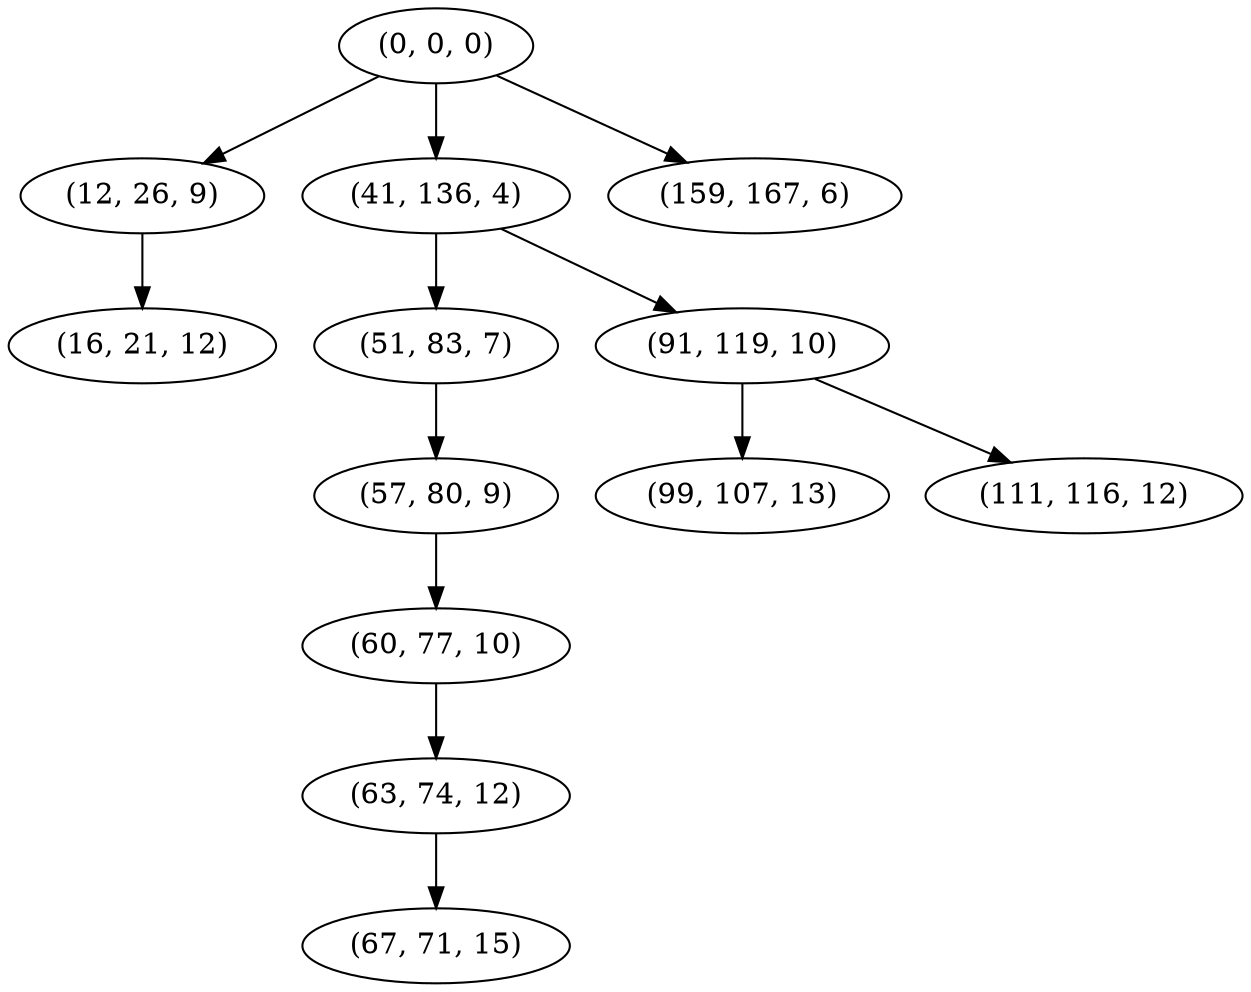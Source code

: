 digraph tree {
    "(0, 0, 0)";
    "(12, 26, 9)";
    "(16, 21, 12)";
    "(41, 136, 4)";
    "(51, 83, 7)";
    "(57, 80, 9)";
    "(60, 77, 10)";
    "(63, 74, 12)";
    "(67, 71, 15)";
    "(91, 119, 10)";
    "(99, 107, 13)";
    "(111, 116, 12)";
    "(159, 167, 6)";
    "(0, 0, 0)" -> "(12, 26, 9)";
    "(0, 0, 0)" -> "(41, 136, 4)";
    "(0, 0, 0)" -> "(159, 167, 6)";
    "(12, 26, 9)" -> "(16, 21, 12)";
    "(41, 136, 4)" -> "(51, 83, 7)";
    "(41, 136, 4)" -> "(91, 119, 10)";
    "(51, 83, 7)" -> "(57, 80, 9)";
    "(57, 80, 9)" -> "(60, 77, 10)";
    "(60, 77, 10)" -> "(63, 74, 12)";
    "(63, 74, 12)" -> "(67, 71, 15)";
    "(91, 119, 10)" -> "(99, 107, 13)";
    "(91, 119, 10)" -> "(111, 116, 12)";
}
